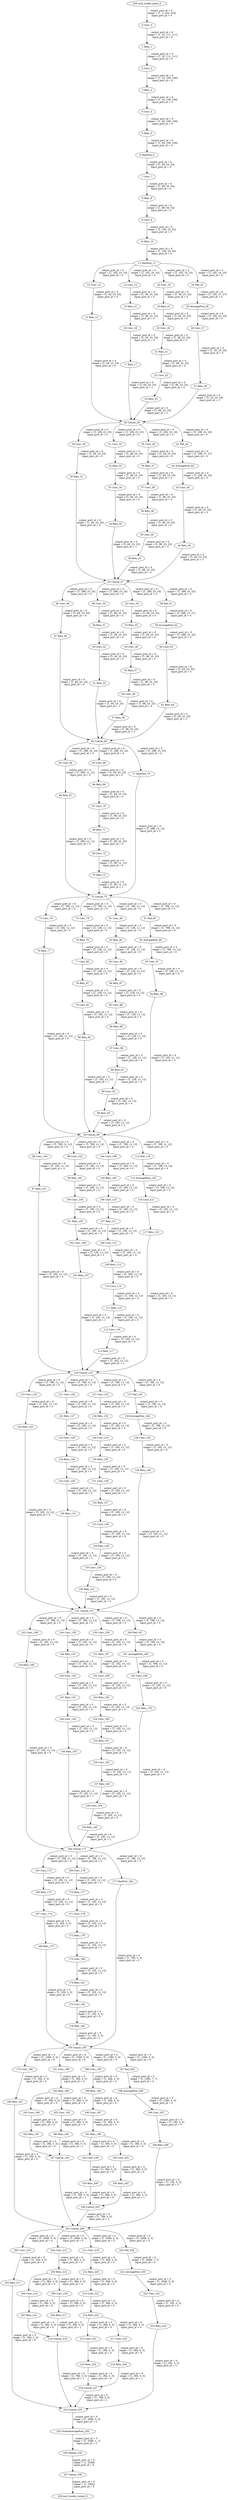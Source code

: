 strict digraph  {
"0 Conv_0" [id=0, type=Conv];
"1 Relu_1" [id=1, type=Relu];
"2 Conv_2" [id=2, type=Conv];
"3 Relu_3" [id=3, type=Relu];
"4 Conv_4" [id=4, type=Conv];
"5 Relu_5" [id=5, type=Relu];
"6 MaxPool_6" [id=6, type=MaxPool];
"7 Conv_7" [id=7, type=Conv];
"8 Relu_8" [id=8, type=Relu];
"9 Conv_9" [id=9, type=Conv];
"10 Relu_10" [id=10, type=Relu];
"11 MaxPool_11" [id=11, type=MaxPool];
"12 Conv_12" [id=12, type=Conv];
"13 Relu_13" [id=13, type=Relu];
"14 Conv_14" [id=14, type=Conv];
"15 Relu_15" [id=15, type=Relu];
"16 Conv_16" [id=16, type=Conv];
"17 Relu_17" [id=17, type=Relu];
"18 Conv_18" [id=18, type=Conv];
"19 Relu_19" [id=19, type=Relu];
"20 Conv_20" [id=20, type=Conv];
"21 Relu_21" [id=21, type=Relu];
"22 Conv_22" [id=22, type=Conv];
"23 Relu_23" [id=23, type=Relu];
"24 Pad_25" [id=24, type=Pad];
"25 AveragePool_26" [id=25, type=AveragePool];
"26 Conv_27" [id=26, type=Conv];
"27 Relu_28" [id=27, type=Relu];
"28 Concat_29" [id=28, type=Concat];
"29 Conv_30" [id=29, type=Conv];
"30 Relu_31" [id=30, type=Relu];
"31 Conv_32" [id=31, type=Conv];
"32 Relu_33" [id=32, type=Relu];
"33 Conv_34" [id=33, type=Conv];
"34 Relu_35" [id=34, type=Relu];
"35 Conv_36" [id=35, type=Conv];
"36 Relu_37" [id=36, type=Relu];
"37 Conv_38" [id=37, type=Conv];
"38 Relu_39" [id=38, type=Relu];
"39 Conv_40" [id=39, type=Conv];
"40 Relu_41" [id=40, type=Relu];
"41 Pad_43" [id=41, type=Pad];
"42 AveragePool_44" [id=42, type=AveragePool];
"43 Conv_45" [id=43, type=Conv];
"44 Relu_46" [id=44, type=Relu];
"45 Concat_47" [id=45, type=Concat];
"46 Conv_48" [id=46, type=Conv];
"47 Relu_49" [id=47, type=Relu];
"48 Conv_50" [id=48, type=Conv];
"49 Relu_51" [id=49, type=Relu];
"50 Conv_52" [id=50, type=Conv];
"51 Relu_53" [id=51, type=Relu];
"52 Conv_54" [id=52, type=Conv];
"53 Relu_55" [id=53, type=Relu];
"54 Conv_56" [id=54, type=Conv];
"55 Relu_57" [id=55, type=Relu];
"56 Conv_58" [id=56, type=Conv];
"57 Relu_59" [id=57, type=Relu];
"58 Pad_61" [id=58, type=Pad];
"59 AveragePool_62" [id=59, type=AveragePool];
"60 Conv_63" [id=60, type=Conv];
"61 Relu_64" [id=61, type=Relu];
"62 Concat_65" [id=62, type=Concat];
"63 Conv_66" [id=63, type=Conv];
"64 Relu_67" [id=64, type=Relu];
"65 Conv_68" [id=65, type=Conv];
"66 Relu_69" [id=66, type=Relu];
"67 Conv_70" [id=67, type=Conv];
"68 Relu_71" [id=68, type=Relu];
"69 Conv_72" [id=69, type=Conv];
"70 Relu_73" [id=70, type=Relu];
"71 MaxPool_74" [id=71, type=MaxPool];
"72 Concat_75" [id=72, type=Concat];
"73 Conv_76" [id=73, type=Conv];
"74 Relu_77" [id=74, type=Relu];
"75 Conv_78" [id=75, type=Conv];
"76 Relu_79" [id=76, type=Relu];
"77 Conv_80" [id=77, type=Conv];
"78 Relu_81" [id=78, type=Relu];
"79 Conv_82" [id=79, type=Conv];
"80 Relu_83" [id=80, type=Relu];
"81 Conv_84" [id=81, type=Conv];
"82 Relu_85" [id=82, type=Relu];
"83 Conv_86" [id=83, type=Conv];
"84 Relu_87" [id=84, type=Relu];
"85 Conv_88" [id=85, type=Conv];
"86 Relu_89" [id=86, type=Relu];
"87 Conv_90" [id=87, type=Conv];
"88 Relu_91" [id=88, type=Relu];
"89 Conv_92" [id=89, type=Conv];
"90 Relu_93" [id=90, type=Relu];
"91 Pad_95" [id=91, type=Pad];
"92 AveragePool_96" [id=92, type=AveragePool];
"93 Conv_97" [id=93, type=Conv];
"94 Relu_98" [id=94, type=Relu];
"95 Concat_99" [id=95, type=Concat];
"96 Conv_100" [id=96, type=Conv];
"97 Relu_101" [id=97, type=Relu];
"98 Conv_102" [id=98, type=Conv];
"99 Relu_103" [id=99, type=Relu];
"100 Conv_104" [id=100, type=Conv];
"101 Relu_105" [id=101, type=Relu];
"102 Conv_106" [id=102, type=Conv];
"103 Relu_107" [id=103, type=Relu];
"104 Conv_108" [id=104, type=Conv];
"105 Relu_109" [id=105, type=Relu];
"106 Conv_110" [id=106, type=Conv];
"107 Relu_111" [id=107, type=Relu];
"108 Conv_112" [id=108, type=Conv];
"109 Relu_113" [id=109, type=Relu];
"110 Conv_114" [id=110, type=Conv];
"111 Relu_115" [id=111, type=Relu];
"112 Conv_116" [id=112, type=Conv];
"113 Relu_117" [id=113, type=Relu];
"114 Pad_119" [id=114, type=Pad];
"115 AveragePool_120" [id=115, type=AveragePool];
"116 Conv_121" [id=116, type=Conv];
"117 Relu_122" [id=117, type=Relu];
"118 Concat_123" [id=118, type=Concat];
"119 Conv_124" [id=119, type=Conv];
"120 Relu_125" [id=120, type=Relu];
"121 Conv_126" [id=121, type=Conv];
"122 Relu_127" [id=122, type=Relu];
"123 Conv_128" [id=123, type=Conv];
"124 Relu_129" [id=124, type=Relu];
"125 Conv_130" [id=125, type=Conv];
"126 Relu_131" [id=126, type=Relu];
"127 Conv_132" [id=127, type=Conv];
"128 Relu_133" [id=128, type=Relu];
"129 Conv_134" [id=129, type=Conv];
"130 Relu_135" [id=130, type=Relu];
"131 Conv_136" [id=131, type=Conv];
"132 Relu_137" [id=132, type=Relu];
"133 Conv_138" [id=133, type=Conv];
"134 Relu_139" [id=134, type=Relu];
"135 Conv_140" [id=135, type=Conv];
"136 Relu_141" [id=136, type=Relu];
"137 Pad_143" [id=137, type=Pad];
"138 AveragePool_144" [id=138, type=AveragePool];
"139 Conv_145" [id=139, type=Conv];
"140 Relu_146" [id=140, type=Relu];
"141 Concat_147" [id=141, type=Concat];
"142 Conv_148" [id=142, type=Conv];
"143 Relu_149" [id=143, type=Relu];
"144 Conv_150" [id=144, type=Conv];
"145 Relu_151" [id=145, type=Relu];
"146 Conv_152" [id=146, type=Conv];
"147 Relu_153" [id=147, type=Relu];
"148 Conv_154" [id=148, type=Conv];
"149 Relu_155" [id=149, type=Relu];
"150 Conv_156" [id=150, type=Conv];
"151 Relu_157" [id=151, type=Relu];
"152 Conv_158" [id=152, type=Conv];
"153 Relu_159" [id=153, type=Relu];
"154 Conv_160" [id=154, type=Conv];
"155 Relu_161" [id=155, type=Relu];
"156 Conv_162" [id=156, type=Conv];
"157 Relu_163" [id=157, type=Relu];
"158 Conv_164" [id=158, type=Conv];
"159 Relu_165" [id=159, type=Relu];
"160 Pad_167" [id=160, type=Pad];
"161 AveragePool_168" [id=161, type=AveragePool];
"162 Conv_169" [id=162, type=Conv];
"163 Relu_170" [id=163, type=Relu];
"164 Concat_171" [id=164, type=Concat];
"165 Conv_172" [id=165, type=Conv];
"166 Relu_173" [id=166, type=Relu];
"167 Conv_174" [id=167, type=Conv];
"168 Relu_175" [id=168, type=Relu];
"169 Conv_176" [id=169, type=Conv];
"170 Relu_177" [id=170, type=Relu];
"171 Conv_178" [id=171, type=Conv];
"172 Relu_179" [id=172, type=Relu];
"173 Conv_180" [id=173, type=Conv];
"174 Relu_181" [id=174, type=Relu];
"175 Conv_182" [id=175, type=Conv];
"176 Relu_183" [id=176, type=Relu];
"177 MaxPool_184" [id=177, type=MaxPool];
"178 Concat_185" [id=178, type=Concat];
"179 Conv_186" [id=179, type=Conv];
"180 Relu_187" [id=180, type=Relu];
"181 Conv_188" [id=181, type=Conv];
"182 Relu_189" [id=182, type=Relu];
"183 Conv_190" [id=183, type=Conv];
"184 Relu_191" [id=184, type=Relu];
"185 Conv_192" [id=185, type=Conv];
"186 Relu_193" [id=186, type=Relu];
"187 Concat_194" [id=187, type=Concat];
"188 Conv_195" [id=188, type=Conv];
"189 Relu_196" [id=189, type=Relu];
"190 Conv_197" [id=190, type=Conv];
"191 Relu_198" [id=191, type=Relu];
"192 Conv_199" [id=192, type=Conv];
"193 Relu_200" [id=193, type=Relu];
"194 Conv_201" [id=194, type=Conv];
"195 Relu_202" [id=195, type=Relu];
"196 Concat_203" [id=196, type=Concat];
"197 Pad_205" [id=197, type=Pad];
"198 AveragePool_206" [id=198, type=AveragePool];
"199 Conv_207" [id=199, type=Conv];
"200 Relu_208" [id=200, type=Relu];
"201 Concat_209" [id=201, type=Concat];
"202 Conv_210" [id=202, type=Conv];
"203 Relu_211" [id=203, type=Relu];
"204 Conv_212" [id=204, type=Conv];
"205 Relu_213" [id=205, type=Relu];
"206 Conv_214" [id=206, type=Conv];
"207 Relu_215" [id=207, type=Relu];
"208 Conv_216" [id=208, type=Conv];
"209 Relu_217" [id=209, type=Relu];
"210 Concat_218" [id=210, type=Concat];
"211 Conv_219" [id=211, type=Conv];
"212 Relu_220" [id=212, type=Relu];
"213 Conv_221" [id=213, type=Conv];
"214 Relu_222" [id=214, type=Relu];
"215 Conv_223" [id=215, type=Conv];
"216 Relu_224" [id=216, type=Relu];
"217 Conv_225" [id=217, type=Conv];
"218 Relu_226" [id=218, type=Relu];
"219 Concat_227" [id=219, type=Concat];
"220 Pad_229" [id=220, type=Pad];
"221 AveragePool_230" [id=221, type=AveragePool];
"222 Conv_231" [id=222, type=Conv];
"223 Relu_232" [id=223, type=Relu];
"224 Concat_233" [id=224, type=Concat];
"225 GlobalAveragePool_234" [id=225, type=GlobalAveragePool];
"226 Flatten_235" [id=226, type=Flatten];
"227 Gemm_236" [id=227, type=Gemm];
"228 nncf_model_input_0" [id=228, type=nncf_model_input];
"229 nncf_model_output_0" [id=229, type=nncf_model_output];
"0 Conv_0" -> "1 Relu_1"  [label="output_port_id = 0 \n shape = [1, 32, 111, 111] \n input_port_id = 0 \n ", style=solid];
"1 Relu_1" -> "2 Conv_2"  [label="output_port_id = 0 \n shape = [1, 32, 111, 111] \n input_port_id = 0 \n ", style=solid];
"2 Conv_2" -> "3 Relu_3"  [label="output_port_id = 0 \n shape = [1, 32, 109, 109] \n input_port_id = 0 \n ", style=solid];
"3 Relu_3" -> "4 Conv_4"  [label="output_port_id = 0 \n shape = [1, 32, 109, 109] \n input_port_id = 0 \n ", style=solid];
"4 Conv_4" -> "5 Relu_5"  [label="output_port_id = 0 \n shape = [1, 64, 109, 109] \n input_port_id = 0 \n ", style=solid];
"5 Relu_5" -> "6 MaxPool_6"  [label="output_port_id = 0 \n shape = [1, 64, 109, 109] \n input_port_id = 0 \n ", style=solid];
"6 MaxPool_6" -> "7 Conv_7"  [label="output_port_id = 0 \n shape = [1, 64, 54, 54] \n input_port_id = 0 \n ", style=solid];
"7 Conv_7" -> "8 Relu_8"  [label="output_port_id = 0 \n shape = [1, 80, 54, 54] \n input_port_id = 0 \n ", style=solid];
"8 Relu_8" -> "9 Conv_9"  [label="output_port_id = 0 \n shape = [1, 80, 54, 54] \n input_port_id = 0 \n ", style=solid];
"9 Conv_9" -> "10 Relu_10"  [label="output_port_id = 0 \n shape = [1, 192, 52, 52] \n input_port_id = 0 \n ", style=solid];
"10 Relu_10" -> "11 MaxPool_11"  [label="output_port_id = 0 \n shape = [1, 192, 52, 52] \n input_port_id = 0 \n ", style=solid];
"11 MaxPool_11" -> "12 Conv_12"  [label="output_port_id = 0 \n shape = [1, 192, 25, 25] \n input_port_id = 0 \n ", style=solid];
"11 MaxPool_11" -> "14 Conv_14"  [label="output_port_id = 0 \n shape = [1, 192, 25, 25] \n input_port_id = 0 \n ", style=solid];
"11 MaxPool_11" -> "18 Conv_18"  [label="output_port_id = 0 \n shape = [1, 192, 25, 25] \n input_port_id = 0 \n ", style=solid];
"11 MaxPool_11" -> "24 Pad_25"  [label="output_port_id = 0 \n shape = [1, 192, 25, 25] \n input_port_id = 0 \n ", style=solid];
"12 Conv_12" -> "13 Relu_13"  [label="output_port_id = 0 \n shape = [1, 64, 25, 25] \n input_port_id = 0 \n ", style=solid];
"13 Relu_13" -> "28 Concat_29"  [label="output_port_id = 0 \n shape = [1, 64, 25, 25] \n input_port_id = 0 \n ", style=solid];
"14 Conv_14" -> "15 Relu_15"  [label="output_port_id = 0 \n shape = [1, 48, 25, 25] \n input_port_id = 0 \n ", style=solid];
"15 Relu_15" -> "16 Conv_16"  [label="output_port_id = 0 \n shape = [1, 48, 25, 25] \n input_port_id = 0 \n ", style=solid];
"16 Conv_16" -> "17 Relu_17"  [label="output_port_id = 0 \n shape = [1, 64, 25, 25] \n input_port_id = 0 \n ", style=solid];
"17 Relu_17" -> "28 Concat_29"  [label="output_port_id = 0 \n shape = [1, 64, 25, 25] \n input_port_id = 1 \n ", style=solid];
"18 Conv_18" -> "19 Relu_19"  [label="output_port_id = 0 \n shape = [1, 64, 25, 25] \n input_port_id = 0 \n ", style=solid];
"19 Relu_19" -> "20 Conv_20"  [label="output_port_id = 0 \n shape = [1, 64, 25, 25] \n input_port_id = 0 \n ", style=solid];
"20 Conv_20" -> "21 Relu_21"  [label="output_port_id = 0 \n shape = [1, 96, 25, 25] \n input_port_id = 0 \n ", style=solid];
"21 Relu_21" -> "22 Conv_22"  [label="output_port_id = 0 \n shape = [1, 96, 25, 25] \n input_port_id = 0 \n ", style=solid];
"22 Conv_22" -> "23 Relu_23"  [label="output_port_id = 0 \n shape = [1, 96, 25, 25] \n input_port_id = 0 \n ", style=solid];
"23 Relu_23" -> "28 Concat_29"  [label="output_port_id = 0 \n shape = [1, 96, 25, 25] \n input_port_id = 2 \n ", style=solid];
"24 Pad_25" -> "25 AveragePool_26"  [label="output_port_id = 0 \n shape = [1, 192, 27, 27] \n input_port_id = 0 \n ", style=solid];
"25 AveragePool_26" -> "26 Conv_27"  [label="output_port_id = 0 \n shape = [1, 192, 25, 25] \n input_port_id = 0 \n ", style=solid];
"26 Conv_27" -> "27 Relu_28"  [label="output_port_id = 0 \n shape = [1, 32, 25, 25] \n input_port_id = 0 \n ", style=solid];
"27 Relu_28" -> "28 Concat_29"  [label="output_port_id = 0 \n shape = [1, 32, 25, 25] \n input_port_id = 3 \n ", style=solid];
"28 Concat_29" -> "29 Conv_30"  [label="output_port_id = 0 \n shape = [1, 256, 25, 25] \n input_port_id = 0 \n ", style=solid];
"28 Concat_29" -> "31 Conv_32"  [label="output_port_id = 0 \n shape = [1, 256, 25, 25] \n input_port_id = 0 \n ", style=solid];
"28 Concat_29" -> "35 Conv_36"  [label="output_port_id = 0 \n shape = [1, 256, 25, 25] \n input_port_id = 0 \n ", style=solid];
"28 Concat_29" -> "41 Pad_43"  [label="output_port_id = 0 \n shape = [1, 256, 25, 25] \n input_port_id = 0 \n ", style=solid];
"29 Conv_30" -> "30 Relu_31"  [label="output_port_id = 0 \n shape = [1, 64, 25, 25] \n input_port_id = 0 \n ", style=solid];
"30 Relu_31" -> "45 Concat_47"  [label="output_port_id = 0 \n shape = [1, 64, 25, 25] \n input_port_id = 0 \n ", style=solid];
"31 Conv_32" -> "32 Relu_33"  [label="output_port_id = 0 \n shape = [1, 48, 25, 25] \n input_port_id = 0 \n ", style=solid];
"32 Relu_33" -> "33 Conv_34"  [label="output_port_id = 0 \n shape = [1, 48, 25, 25] \n input_port_id = 0 \n ", style=solid];
"33 Conv_34" -> "34 Relu_35"  [label="output_port_id = 0 \n shape = [1, 64, 25, 25] \n input_port_id = 0 \n ", style=solid];
"34 Relu_35" -> "45 Concat_47"  [label="output_port_id = 0 \n shape = [1, 64, 25, 25] \n input_port_id = 1 \n ", style=solid];
"35 Conv_36" -> "36 Relu_37"  [label="output_port_id = 0 \n shape = [1, 64, 25, 25] \n input_port_id = 0 \n ", style=solid];
"36 Relu_37" -> "37 Conv_38"  [label="output_port_id = 0 \n shape = [1, 64, 25, 25] \n input_port_id = 0 \n ", style=solid];
"37 Conv_38" -> "38 Relu_39"  [label="output_port_id = 0 \n shape = [1, 96, 25, 25] \n input_port_id = 0 \n ", style=solid];
"38 Relu_39" -> "39 Conv_40"  [label="output_port_id = 0 \n shape = [1, 96, 25, 25] \n input_port_id = 0 \n ", style=solid];
"39 Conv_40" -> "40 Relu_41"  [label="output_port_id = 0 \n shape = [1, 96, 25, 25] \n input_port_id = 0 \n ", style=solid];
"40 Relu_41" -> "45 Concat_47"  [label="output_port_id = 0 \n shape = [1, 96, 25, 25] \n input_port_id = 2 \n ", style=solid];
"41 Pad_43" -> "42 AveragePool_44"  [label="output_port_id = 0 \n shape = [1, 256, 27, 27] \n input_port_id = 0 \n ", style=solid];
"42 AveragePool_44" -> "43 Conv_45"  [label="output_port_id = 0 \n shape = [1, 256, 25, 25] \n input_port_id = 0 \n ", style=solid];
"43 Conv_45" -> "44 Relu_46"  [label="output_port_id = 0 \n shape = [1, 64, 25, 25] \n input_port_id = 0 \n ", style=solid];
"44 Relu_46" -> "45 Concat_47"  [label="output_port_id = 0 \n shape = [1, 64, 25, 25] \n input_port_id = 3 \n ", style=solid];
"45 Concat_47" -> "46 Conv_48"  [label="output_port_id = 0 \n shape = [1, 288, 25, 25] \n input_port_id = 0 \n ", style=solid];
"45 Concat_47" -> "48 Conv_50"  [label="output_port_id = 0 \n shape = [1, 288, 25, 25] \n input_port_id = 0 \n ", style=solid];
"45 Concat_47" -> "52 Conv_54"  [label="output_port_id = 0 \n shape = [1, 288, 25, 25] \n input_port_id = 0 \n ", style=solid];
"45 Concat_47" -> "58 Pad_61"  [label="output_port_id = 0 \n shape = [1, 288, 25, 25] \n input_port_id = 0 \n ", style=solid];
"46 Conv_48" -> "47 Relu_49"  [label="output_port_id = 0 \n shape = [1, 64, 25, 25] \n input_port_id = 0 \n ", style=solid];
"47 Relu_49" -> "62 Concat_65"  [label="output_port_id = 0 \n shape = [1, 64, 25, 25] \n input_port_id = 0 \n ", style=solid];
"48 Conv_50" -> "49 Relu_51"  [label="output_port_id = 0 \n shape = [1, 48, 25, 25] \n input_port_id = 0 \n ", style=solid];
"49 Relu_51" -> "50 Conv_52"  [label="output_port_id = 0 \n shape = [1, 48, 25, 25] \n input_port_id = 0 \n ", style=solid];
"50 Conv_52" -> "51 Relu_53"  [label="output_port_id = 0 \n shape = [1, 64, 25, 25] \n input_port_id = 0 \n ", style=solid];
"51 Relu_53" -> "62 Concat_65"  [label="output_port_id = 0 \n shape = [1, 64, 25, 25] \n input_port_id = 1 \n ", style=solid];
"52 Conv_54" -> "53 Relu_55"  [label="output_port_id = 0 \n shape = [1, 64, 25, 25] \n input_port_id = 0 \n ", style=solid];
"53 Relu_55" -> "54 Conv_56"  [label="output_port_id = 0 \n shape = [1, 64, 25, 25] \n input_port_id = 0 \n ", style=solid];
"54 Conv_56" -> "55 Relu_57"  [label="output_port_id = 0 \n shape = [1, 96, 25, 25] \n input_port_id = 0 \n ", style=solid];
"55 Relu_57" -> "56 Conv_58"  [label="output_port_id = 0 \n shape = [1, 96, 25, 25] \n input_port_id = 0 \n ", style=solid];
"56 Conv_58" -> "57 Relu_59"  [label="output_port_id = 0 \n shape = [1, 96, 25, 25] \n input_port_id = 0 \n ", style=solid];
"57 Relu_59" -> "62 Concat_65"  [label="output_port_id = 0 \n shape = [1, 96, 25, 25] \n input_port_id = 2 \n ", style=solid];
"58 Pad_61" -> "59 AveragePool_62"  [label="output_port_id = 0 \n shape = [1, 288, 27, 27] \n input_port_id = 0 \n ", style=solid];
"59 AveragePool_62" -> "60 Conv_63"  [label="output_port_id = 0 \n shape = [1, 288, 25, 25] \n input_port_id = 0 \n ", style=solid];
"60 Conv_63" -> "61 Relu_64"  [label="output_port_id = 0 \n shape = [1, 64, 25, 25] \n input_port_id = 0 \n ", style=solid];
"61 Relu_64" -> "62 Concat_65"  [label="output_port_id = 0 \n shape = [1, 64, 25, 25] \n input_port_id = 3 \n ", style=solid];
"62 Concat_65" -> "63 Conv_66"  [label="output_port_id = 0 \n shape = [1, 288, 25, 25] \n input_port_id = 0 \n ", style=solid];
"62 Concat_65" -> "65 Conv_68"  [label="output_port_id = 0 \n shape = [1, 288, 25, 25] \n input_port_id = 0 \n ", style=solid];
"62 Concat_65" -> "71 MaxPool_74"  [label="output_port_id = 0 \n shape = [1, 288, 25, 25] \n input_port_id = 0 \n ", style=solid];
"63 Conv_66" -> "64 Relu_67"  [label="output_port_id = 0 \n shape = [1, 384, 12, 12] \n input_port_id = 0 \n ", style=solid];
"64 Relu_67" -> "72 Concat_75"  [label="output_port_id = 0 \n shape = [1, 384, 12, 12] \n input_port_id = 0 \n ", style=solid];
"65 Conv_68" -> "66 Relu_69"  [label="output_port_id = 0 \n shape = [1, 64, 25, 25] \n input_port_id = 0 \n ", style=solid];
"66 Relu_69" -> "67 Conv_70"  [label="output_port_id = 0 \n shape = [1, 64, 25, 25] \n input_port_id = 0 \n ", style=solid];
"67 Conv_70" -> "68 Relu_71"  [label="output_port_id = 0 \n shape = [1, 96, 25, 25] \n input_port_id = 0 \n ", style=solid];
"68 Relu_71" -> "69 Conv_72"  [label="output_port_id = 0 \n shape = [1, 96, 25, 25] \n input_port_id = 0 \n ", style=solid];
"69 Conv_72" -> "70 Relu_73"  [label="output_port_id = 0 \n shape = [1, 96, 12, 12] \n input_port_id = 0 \n ", style=solid];
"70 Relu_73" -> "72 Concat_75"  [label="output_port_id = 0 \n shape = [1, 96, 12, 12] \n input_port_id = 1 \n ", style=solid];
"71 MaxPool_74" -> "72 Concat_75"  [label="output_port_id = 0 \n shape = [1, 288, 12, 12] \n input_port_id = 2 \n ", style=solid];
"72 Concat_75" -> "73 Conv_76"  [label="output_port_id = 0 \n shape = [1, 768, 12, 12] \n input_port_id = 0 \n ", style=solid];
"72 Concat_75" -> "75 Conv_78"  [label="output_port_id = 0 \n shape = [1, 768, 12, 12] \n input_port_id = 0 \n ", style=solid];
"72 Concat_75" -> "81 Conv_84"  [label="output_port_id = 0 \n shape = [1, 768, 12, 12] \n input_port_id = 0 \n ", style=solid];
"72 Concat_75" -> "91 Pad_95"  [label="output_port_id = 0 \n shape = [1, 768, 12, 12] \n input_port_id = 0 \n ", style=solid];
"73 Conv_76" -> "74 Relu_77"  [label="output_port_id = 0 \n shape = [1, 192, 12, 12] \n input_port_id = 0 \n ", style=solid];
"74 Relu_77" -> "95 Concat_99"  [label="output_port_id = 0 \n shape = [1, 192, 12, 12] \n input_port_id = 0 \n ", style=solid];
"75 Conv_78" -> "76 Relu_79"  [label="output_port_id = 0 \n shape = [1, 128, 12, 12] \n input_port_id = 0 \n ", style=solid];
"76 Relu_79" -> "77 Conv_80"  [label="output_port_id = 0 \n shape = [1, 128, 12, 12] \n input_port_id = 0 \n ", style=solid];
"77 Conv_80" -> "78 Relu_81"  [label="output_port_id = 0 \n shape = [1, 128, 12, 12] \n input_port_id = 0 \n ", style=solid];
"78 Relu_81" -> "79 Conv_82"  [label="output_port_id = 0 \n shape = [1, 128, 12, 12] \n input_port_id = 0 \n ", style=solid];
"79 Conv_82" -> "80 Relu_83"  [label="output_port_id = 0 \n shape = [1, 192, 12, 12] \n input_port_id = 0 \n ", style=solid];
"80 Relu_83" -> "95 Concat_99"  [label="output_port_id = 0 \n shape = [1, 192, 12, 12] \n input_port_id = 1 \n ", style=solid];
"81 Conv_84" -> "82 Relu_85"  [label="output_port_id = 0 \n shape = [1, 128, 12, 12] \n input_port_id = 0 \n ", style=solid];
"82 Relu_85" -> "83 Conv_86"  [label="output_port_id = 0 \n shape = [1, 128, 12, 12] \n input_port_id = 0 \n ", style=solid];
"83 Conv_86" -> "84 Relu_87"  [label="output_port_id = 0 \n shape = [1, 128, 12, 12] \n input_port_id = 0 \n ", style=solid];
"84 Relu_87" -> "85 Conv_88"  [label="output_port_id = 0 \n shape = [1, 128, 12, 12] \n input_port_id = 0 \n ", style=solid];
"85 Conv_88" -> "86 Relu_89"  [label="output_port_id = 0 \n shape = [1, 128, 12, 12] \n input_port_id = 0 \n ", style=solid];
"86 Relu_89" -> "87 Conv_90"  [label="output_port_id = 0 \n shape = [1, 128, 12, 12] \n input_port_id = 0 \n ", style=solid];
"87 Conv_90" -> "88 Relu_91"  [label="output_port_id = 0 \n shape = [1, 128, 12, 12] \n input_port_id = 0 \n ", style=solid];
"88 Relu_91" -> "89 Conv_92"  [label="output_port_id = 0 \n shape = [1, 128, 12, 12] \n input_port_id = 0 \n ", style=solid];
"89 Conv_92" -> "90 Relu_93"  [label="output_port_id = 0 \n shape = [1, 192, 12, 12] \n input_port_id = 0 \n ", style=solid];
"90 Relu_93" -> "95 Concat_99"  [label="output_port_id = 0 \n shape = [1, 192, 12, 12] \n input_port_id = 2 \n ", style=solid];
"91 Pad_95" -> "92 AveragePool_96"  [label="output_port_id = 0 \n shape = [1, 768, 14, 14] \n input_port_id = 0 \n ", style=solid];
"92 AveragePool_96" -> "93 Conv_97"  [label="output_port_id = 0 \n shape = [1, 768, 12, 12] \n input_port_id = 0 \n ", style=solid];
"93 Conv_97" -> "94 Relu_98"  [label="output_port_id = 0 \n shape = [1, 192, 12, 12] \n input_port_id = 0 \n ", style=solid];
"94 Relu_98" -> "95 Concat_99"  [label="output_port_id = 0 \n shape = [1, 192, 12, 12] \n input_port_id = 3 \n ", style=solid];
"95 Concat_99" -> "96 Conv_100"  [label="output_port_id = 0 \n shape = [1, 768, 12, 12] \n input_port_id = 0 \n ", style=solid];
"95 Concat_99" -> "98 Conv_102"  [label="output_port_id = 0 \n shape = [1, 768, 12, 12] \n input_port_id = 0 \n ", style=solid];
"95 Concat_99" -> "104 Conv_108"  [label="output_port_id = 0 \n shape = [1, 768, 12, 12] \n input_port_id = 0 \n ", style=solid];
"95 Concat_99" -> "114 Pad_119"  [label="output_port_id = 0 \n shape = [1, 768, 12, 12] \n input_port_id = 0 \n ", style=solid];
"96 Conv_100" -> "97 Relu_101"  [label="output_port_id = 0 \n shape = [1, 192, 12, 12] \n input_port_id = 0 \n ", style=solid];
"97 Relu_101" -> "118 Concat_123"  [label="output_port_id = 0 \n shape = [1, 192, 12, 12] \n input_port_id = 0 \n ", style=solid];
"98 Conv_102" -> "99 Relu_103"  [label="output_port_id = 0 \n shape = [1, 160, 12, 12] \n input_port_id = 0 \n ", style=solid];
"99 Relu_103" -> "100 Conv_104"  [label="output_port_id = 0 \n shape = [1, 160, 12, 12] \n input_port_id = 0 \n ", style=solid];
"100 Conv_104" -> "101 Relu_105"  [label="output_port_id = 0 \n shape = [1, 160, 12, 12] \n input_port_id = 0 \n ", style=solid];
"101 Relu_105" -> "102 Conv_106"  [label="output_port_id = 0 \n shape = [1, 160, 12, 12] \n input_port_id = 0 \n ", style=solid];
"102 Conv_106" -> "103 Relu_107"  [label="output_port_id = 0 \n shape = [1, 192, 12, 12] \n input_port_id = 0 \n ", style=solid];
"103 Relu_107" -> "118 Concat_123"  [label="output_port_id = 0 \n shape = [1, 192, 12, 12] \n input_port_id = 1 \n ", style=solid];
"104 Conv_108" -> "105 Relu_109"  [label="output_port_id = 0 \n shape = [1, 160, 12, 12] \n input_port_id = 0 \n ", style=solid];
"105 Relu_109" -> "106 Conv_110"  [label="output_port_id = 0 \n shape = [1, 160, 12, 12] \n input_port_id = 0 \n ", style=solid];
"106 Conv_110" -> "107 Relu_111"  [label="output_port_id = 0 \n shape = [1, 160, 12, 12] \n input_port_id = 0 \n ", style=solid];
"107 Relu_111" -> "108 Conv_112"  [label="output_port_id = 0 \n shape = [1, 160, 12, 12] \n input_port_id = 0 \n ", style=solid];
"108 Conv_112" -> "109 Relu_113"  [label="output_port_id = 0 \n shape = [1, 160, 12, 12] \n input_port_id = 0 \n ", style=solid];
"109 Relu_113" -> "110 Conv_114"  [label="output_port_id = 0 \n shape = [1, 160, 12, 12] \n input_port_id = 0 \n ", style=solid];
"110 Conv_114" -> "111 Relu_115"  [label="output_port_id = 0 \n shape = [1, 160, 12, 12] \n input_port_id = 0 \n ", style=solid];
"111 Relu_115" -> "112 Conv_116"  [label="output_port_id = 0 \n shape = [1, 160, 12, 12] \n input_port_id = 0 \n ", style=solid];
"112 Conv_116" -> "113 Relu_117"  [label="output_port_id = 0 \n shape = [1, 192, 12, 12] \n input_port_id = 0 \n ", style=solid];
"113 Relu_117" -> "118 Concat_123"  [label="output_port_id = 0 \n shape = [1, 192, 12, 12] \n input_port_id = 2 \n ", style=solid];
"114 Pad_119" -> "115 AveragePool_120"  [label="output_port_id = 0 \n shape = [1, 768, 14, 14] \n input_port_id = 0 \n ", style=solid];
"115 AveragePool_120" -> "116 Conv_121"  [label="output_port_id = 0 \n shape = [1, 768, 12, 12] \n input_port_id = 0 \n ", style=solid];
"116 Conv_121" -> "117 Relu_122"  [label="output_port_id = 0 \n shape = [1, 192, 12, 12] \n input_port_id = 0 \n ", style=solid];
"117 Relu_122" -> "118 Concat_123"  [label="output_port_id = 0 \n shape = [1, 192, 12, 12] \n input_port_id = 3 \n ", style=solid];
"118 Concat_123" -> "119 Conv_124"  [label="output_port_id = 0 \n shape = [1, 768, 12, 12] \n input_port_id = 0 \n ", style=solid];
"118 Concat_123" -> "121 Conv_126"  [label="output_port_id = 0 \n shape = [1, 768, 12, 12] \n input_port_id = 0 \n ", style=solid];
"118 Concat_123" -> "127 Conv_132"  [label="output_port_id = 0 \n shape = [1, 768, 12, 12] \n input_port_id = 0 \n ", style=solid];
"118 Concat_123" -> "137 Pad_143"  [label="output_port_id = 0 \n shape = [1, 768, 12, 12] \n input_port_id = 0 \n ", style=solid];
"119 Conv_124" -> "120 Relu_125"  [label="output_port_id = 0 \n shape = [1, 192, 12, 12] \n input_port_id = 0 \n ", style=solid];
"120 Relu_125" -> "141 Concat_147"  [label="output_port_id = 0 \n shape = [1, 192, 12, 12] \n input_port_id = 0 \n ", style=solid];
"121 Conv_126" -> "122 Relu_127"  [label="output_port_id = 0 \n shape = [1, 160, 12, 12] \n input_port_id = 0 \n ", style=solid];
"122 Relu_127" -> "123 Conv_128"  [label="output_port_id = 0 \n shape = [1, 160, 12, 12] \n input_port_id = 0 \n ", style=solid];
"123 Conv_128" -> "124 Relu_129"  [label="output_port_id = 0 \n shape = [1, 160, 12, 12] \n input_port_id = 0 \n ", style=solid];
"124 Relu_129" -> "125 Conv_130"  [label="output_port_id = 0 \n shape = [1, 160, 12, 12] \n input_port_id = 0 \n ", style=solid];
"125 Conv_130" -> "126 Relu_131"  [label="output_port_id = 0 \n shape = [1, 192, 12, 12] \n input_port_id = 0 \n ", style=solid];
"126 Relu_131" -> "141 Concat_147"  [label="output_port_id = 0 \n shape = [1, 192, 12, 12] \n input_port_id = 1 \n ", style=solid];
"127 Conv_132" -> "128 Relu_133"  [label="output_port_id = 0 \n shape = [1, 160, 12, 12] \n input_port_id = 0 \n ", style=solid];
"128 Relu_133" -> "129 Conv_134"  [label="output_port_id = 0 \n shape = [1, 160, 12, 12] \n input_port_id = 0 \n ", style=solid];
"129 Conv_134" -> "130 Relu_135"  [label="output_port_id = 0 \n shape = [1, 160, 12, 12] \n input_port_id = 0 \n ", style=solid];
"130 Relu_135" -> "131 Conv_136"  [label="output_port_id = 0 \n shape = [1, 160, 12, 12] \n input_port_id = 0 \n ", style=solid];
"131 Conv_136" -> "132 Relu_137"  [label="output_port_id = 0 \n shape = [1, 160, 12, 12] \n input_port_id = 0 \n ", style=solid];
"132 Relu_137" -> "133 Conv_138"  [label="output_port_id = 0 \n shape = [1, 160, 12, 12] \n input_port_id = 0 \n ", style=solid];
"133 Conv_138" -> "134 Relu_139"  [label="output_port_id = 0 \n shape = [1, 160, 12, 12] \n input_port_id = 0 \n ", style=solid];
"134 Relu_139" -> "135 Conv_140"  [label="output_port_id = 0 \n shape = [1, 160, 12, 12] \n input_port_id = 0 \n ", style=solid];
"135 Conv_140" -> "136 Relu_141"  [label="output_port_id = 0 \n shape = [1, 192, 12, 12] \n input_port_id = 0 \n ", style=solid];
"136 Relu_141" -> "141 Concat_147"  [label="output_port_id = 0 \n shape = [1, 192, 12, 12] \n input_port_id = 2 \n ", style=solid];
"137 Pad_143" -> "138 AveragePool_144"  [label="output_port_id = 0 \n shape = [1, 768, 14, 14] \n input_port_id = 0 \n ", style=solid];
"138 AveragePool_144" -> "139 Conv_145"  [label="output_port_id = 0 \n shape = [1, 768, 12, 12] \n input_port_id = 0 \n ", style=solid];
"139 Conv_145" -> "140 Relu_146"  [label="output_port_id = 0 \n shape = [1, 192, 12, 12] \n input_port_id = 0 \n ", style=solid];
"140 Relu_146" -> "141 Concat_147"  [label="output_port_id = 0 \n shape = [1, 192, 12, 12] \n input_port_id = 3 \n ", style=solid];
"141 Concat_147" -> "142 Conv_148"  [label="output_port_id = 0 \n shape = [1, 768, 12, 12] \n input_port_id = 0 \n ", style=solid];
"141 Concat_147" -> "144 Conv_150"  [label="output_port_id = 0 \n shape = [1, 768, 12, 12] \n input_port_id = 0 \n ", style=solid];
"141 Concat_147" -> "150 Conv_156"  [label="output_port_id = 0 \n shape = [1, 768, 12, 12] \n input_port_id = 0 \n ", style=solid];
"141 Concat_147" -> "160 Pad_167"  [label="output_port_id = 0 \n shape = [1, 768, 12, 12] \n input_port_id = 0 \n ", style=solid];
"142 Conv_148" -> "143 Relu_149"  [label="output_port_id = 0 \n shape = [1, 192, 12, 12] \n input_port_id = 0 \n ", style=solid];
"143 Relu_149" -> "164 Concat_171"  [label="output_port_id = 0 \n shape = [1, 192, 12, 12] \n input_port_id = 0 \n ", style=solid];
"144 Conv_150" -> "145 Relu_151"  [label="output_port_id = 0 \n shape = [1, 192, 12, 12] \n input_port_id = 0 \n ", style=solid];
"145 Relu_151" -> "146 Conv_152"  [label="output_port_id = 0 \n shape = [1, 192, 12, 12] \n input_port_id = 0 \n ", style=solid];
"146 Conv_152" -> "147 Relu_153"  [label="output_port_id = 0 \n shape = [1, 192, 12, 12] \n input_port_id = 0 \n ", style=solid];
"147 Relu_153" -> "148 Conv_154"  [label="output_port_id = 0 \n shape = [1, 192, 12, 12] \n input_port_id = 0 \n ", style=solid];
"148 Conv_154" -> "149 Relu_155"  [label="output_port_id = 0 \n shape = [1, 192, 12, 12] \n input_port_id = 0 \n ", style=solid];
"149 Relu_155" -> "164 Concat_171"  [label="output_port_id = 0 \n shape = [1, 192, 12, 12] \n input_port_id = 1 \n ", style=solid];
"150 Conv_156" -> "151 Relu_157"  [label="output_port_id = 0 \n shape = [1, 192, 12, 12] \n input_port_id = 0 \n ", style=solid];
"151 Relu_157" -> "152 Conv_158"  [label="output_port_id = 0 \n shape = [1, 192, 12, 12] \n input_port_id = 0 \n ", style=solid];
"152 Conv_158" -> "153 Relu_159"  [label="output_port_id = 0 \n shape = [1, 192, 12, 12] \n input_port_id = 0 \n ", style=solid];
"153 Relu_159" -> "154 Conv_160"  [label="output_port_id = 0 \n shape = [1, 192, 12, 12] \n input_port_id = 0 \n ", style=solid];
"154 Conv_160" -> "155 Relu_161"  [label="output_port_id = 0 \n shape = [1, 192, 12, 12] \n input_port_id = 0 \n ", style=solid];
"155 Relu_161" -> "156 Conv_162"  [label="output_port_id = 0 \n shape = [1, 192, 12, 12] \n input_port_id = 0 \n ", style=solid];
"156 Conv_162" -> "157 Relu_163"  [label="output_port_id = 0 \n shape = [1, 192, 12, 12] \n input_port_id = 0 \n ", style=solid];
"157 Relu_163" -> "158 Conv_164"  [label="output_port_id = 0 \n shape = [1, 192, 12, 12] \n input_port_id = 0 \n ", style=solid];
"158 Conv_164" -> "159 Relu_165"  [label="output_port_id = 0 \n shape = [1, 192, 12, 12] \n input_port_id = 0 \n ", style=solid];
"159 Relu_165" -> "164 Concat_171"  [label="output_port_id = 0 \n shape = [1, 192, 12, 12] \n input_port_id = 2 \n ", style=solid];
"160 Pad_167" -> "161 AveragePool_168"  [label="output_port_id = 0 \n shape = [1, 768, 14, 14] \n input_port_id = 0 \n ", style=solid];
"161 AveragePool_168" -> "162 Conv_169"  [label="output_port_id = 0 \n shape = [1, 768, 12, 12] \n input_port_id = 0 \n ", style=solid];
"162 Conv_169" -> "163 Relu_170"  [label="output_port_id = 0 \n shape = [1, 192, 12, 12] \n input_port_id = 0 \n ", style=solid];
"163 Relu_170" -> "164 Concat_171"  [label="output_port_id = 0 \n shape = [1, 192, 12, 12] \n input_port_id = 3 \n ", style=solid];
"164 Concat_171" -> "165 Conv_172"  [label="output_port_id = 0 \n shape = [1, 768, 12, 12] \n input_port_id = 0 \n ", style=solid];
"164 Concat_171" -> "169 Conv_176"  [label="output_port_id = 0 \n shape = [1, 768, 12, 12] \n input_port_id = 0 \n ", style=solid];
"164 Concat_171" -> "177 MaxPool_184"  [label="output_port_id = 0 \n shape = [1, 768, 12, 12] \n input_port_id = 0 \n ", style=solid];
"165 Conv_172" -> "166 Relu_173"  [label="output_port_id = 0 \n shape = [1, 192, 12, 12] \n input_port_id = 0 \n ", style=solid];
"166 Relu_173" -> "167 Conv_174"  [label="output_port_id = 0 \n shape = [1, 192, 12, 12] \n input_port_id = 0 \n ", style=solid];
"167 Conv_174" -> "168 Relu_175"  [label="output_port_id = 0 \n shape = [1, 320, 5, 5] \n input_port_id = 0 \n ", style=solid];
"168 Relu_175" -> "178 Concat_185"  [label="output_port_id = 0 \n shape = [1, 320, 5, 5] \n input_port_id = 0 \n ", style=solid];
"169 Conv_176" -> "170 Relu_177"  [label="output_port_id = 0 \n shape = [1, 192, 12, 12] \n input_port_id = 0 \n ", style=solid];
"170 Relu_177" -> "171 Conv_178"  [label="output_port_id = 0 \n shape = [1, 192, 12, 12] \n input_port_id = 0 \n ", style=solid];
"171 Conv_178" -> "172 Relu_179"  [label="output_port_id = 0 \n shape = [1, 192, 12, 12] \n input_port_id = 0 \n ", style=solid];
"172 Relu_179" -> "173 Conv_180"  [label="output_port_id = 0 \n shape = [1, 192, 12, 12] \n input_port_id = 0 \n ", style=solid];
"173 Conv_180" -> "174 Relu_181"  [label="output_port_id = 0 \n shape = [1, 192, 12, 12] \n input_port_id = 0 \n ", style=solid];
"174 Relu_181" -> "175 Conv_182"  [label="output_port_id = 0 \n shape = [1, 192, 12, 12] \n input_port_id = 0 \n ", style=solid];
"175 Conv_182" -> "176 Relu_183"  [label="output_port_id = 0 \n shape = [1, 192, 5, 5] \n input_port_id = 0 \n ", style=solid];
"176 Relu_183" -> "178 Concat_185"  [label="output_port_id = 0 \n shape = [1, 192, 5, 5] \n input_port_id = 1 \n ", style=solid];
"177 MaxPool_184" -> "178 Concat_185"  [label="output_port_id = 0 \n shape = [1, 768, 5, 5] \n input_port_id = 2 \n ", style=solid];
"178 Concat_185" -> "179 Conv_186"  [label="output_port_id = 0 \n shape = [1, 1280, 5, 5] \n input_port_id = 0 \n ", style=solid];
"178 Concat_185" -> "181 Conv_188"  [label="output_port_id = 0 \n shape = [1, 1280, 5, 5] \n input_port_id = 0 \n ", style=solid];
"178 Concat_185" -> "188 Conv_195"  [label="output_port_id = 0 \n shape = [1, 1280, 5, 5] \n input_port_id = 0 \n ", style=solid];
"178 Concat_185" -> "197 Pad_205"  [label="output_port_id = 0 \n shape = [1, 1280, 5, 5] \n input_port_id = 0 \n ", style=solid];
"179 Conv_186" -> "180 Relu_187"  [label="output_port_id = 0 \n shape = [1, 320, 5, 5] \n input_port_id = 0 \n ", style=solid];
"180 Relu_187" -> "201 Concat_209"  [label="output_port_id = 0 \n shape = [1, 320, 5, 5] \n input_port_id = 0 \n ", style=solid];
"181 Conv_188" -> "182 Relu_189"  [label="output_port_id = 0 \n shape = [1, 384, 5, 5] \n input_port_id = 0 \n ", style=solid];
"182 Relu_189" -> "183 Conv_190"  [label="output_port_id = 0 \n shape = [1, 384, 5, 5] \n input_port_id = 0 \n ", style=solid];
"182 Relu_189" -> "185 Conv_192"  [label="output_port_id = 0 \n shape = [1, 384, 5, 5] \n input_port_id = 0 \n ", style=solid];
"183 Conv_190" -> "184 Relu_191"  [label="output_port_id = 0 \n shape = [1, 384, 5, 5] \n input_port_id = 0 \n ", style=solid];
"184 Relu_191" -> "187 Concat_194"  [label="output_port_id = 0 \n shape = [1, 384, 5, 5] \n input_port_id = 0 \n ", style=solid];
"185 Conv_192" -> "186 Relu_193"  [label="output_port_id = 0 \n shape = [1, 384, 5, 5] \n input_port_id = 0 \n ", style=solid];
"186 Relu_193" -> "187 Concat_194"  [label="output_port_id = 0 \n shape = [1, 384, 5, 5] \n input_port_id = 1 \n ", style=solid];
"187 Concat_194" -> "201 Concat_209"  [label="output_port_id = 0 \n shape = [1, 768, 5, 5] \n input_port_id = 1 \n ", style=solid];
"188 Conv_195" -> "189 Relu_196"  [label="output_port_id = 0 \n shape = [1, 448, 5, 5] \n input_port_id = 0 \n ", style=solid];
"189 Relu_196" -> "190 Conv_197"  [label="output_port_id = 0 \n shape = [1, 448, 5, 5] \n input_port_id = 0 \n ", style=solid];
"190 Conv_197" -> "191 Relu_198"  [label="output_port_id = 0 \n shape = [1, 384, 5, 5] \n input_port_id = 0 \n ", style=solid];
"191 Relu_198" -> "192 Conv_199"  [label="output_port_id = 0 \n shape = [1, 384, 5, 5] \n input_port_id = 0 \n ", style=solid];
"191 Relu_198" -> "194 Conv_201"  [label="output_port_id = 0 \n shape = [1, 384, 5, 5] \n input_port_id = 0 \n ", style=solid];
"192 Conv_199" -> "193 Relu_200"  [label="output_port_id = 0 \n shape = [1, 384, 5, 5] \n input_port_id = 0 \n ", style=solid];
"193 Relu_200" -> "196 Concat_203"  [label="output_port_id = 0 \n shape = [1, 384, 5, 5] \n input_port_id = 0 \n ", style=solid];
"194 Conv_201" -> "195 Relu_202"  [label="output_port_id = 0 \n shape = [1, 384, 5, 5] \n input_port_id = 0 \n ", style=solid];
"195 Relu_202" -> "196 Concat_203"  [label="output_port_id = 0 \n shape = [1, 384, 5, 5] \n input_port_id = 1 \n ", style=solid];
"196 Concat_203" -> "201 Concat_209"  [label="output_port_id = 0 \n shape = [1, 768, 5, 5] \n input_port_id = 2 \n ", style=solid];
"197 Pad_205" -> "198 AveragePool_206"  [label="output_port_id = 0 \n shape = [1, 1280, 7, 7] \n input_port_id = 0 \n ", style=solid];
"198 AveragePool_206" -> "199 Conv_207"  [label="output_port_id = 0 \n shape = [1, 1280, 5, 5] \n input_port_id = 0 \n ", style=solid];
"199 Conv_207" -> "200 Relu_208"  [label="output_port_id = 0 \n shape = [1, 192, 5, 5] \n input_port_id = 0 \n ", style=solid];
"200 Relu_208" -> "201 Concat_209"  [label="output_port_id = 0 \n shape = [1, 192, 5, 5] \n input_port_id = 3 \n ", style=solid];
"201 Concat_209" -> "202 Conv_210"  [label="output_port_id = 0 \n shape = [1, 2048, 5, 5] \n input_port_id = 0 \n ", style=solid];
"201 Concat_209" -> "204 Conv_212"  [label="output_port_id = 0 \n shape = [1, 2048, 5, 5] \n input_port_id = 0 \n ", style=solid];
"201 Concat_209" -> "211 Conv_219"  [label="output_port_id = 0 \n shape = [1, 2048, 5, 5] \n input_port_id = 0 \n ", style=solid];
"201 Concat_209" -> "220 Pad_229"  [label="output_port_id = 0 \n shape = [1, 2048, 5, 5] \n input_port_id = 0 \n ", style=solid];
"202 Conv_210" -> "203 Relu_211"  [label="output_port_id = 0 \n shape = [1, 320, 5, 5] \n input_port_id = 0 \n ", style=solid];
"203 Relu_211" -> "224 Concat_233"  [label="output_port_id = 0 \n shape = [1, 320, 5, 5] \n input_port_id = 0 \n ", style=solid];
"204 Conv_212" -> "205 Relu_213"  [label="output_port_id = 0 \n shape = [1, 384, 5, 5] \n input_port_id = 0 \n ", style=solid];
"205 Relu_213" -> "206 Conv_214"  [label="output_port_id = 0 \n shape = [1, 384, 5, 5] \n input_port_id = 0 \n ", style=solid];
"205 Relu_213" -> "208 Conv_216"  [label="output_port_id = 0 \n shape = [1, 384, 5, 5] \n input_port_id = 0 \n ", style=solid];
"206 Conv_214" -> "207 Relu_215"  [label="output_port_id = 0 \n shape = [1, 384, 5, 5] \n input_port_id = 0 \n ", style=solid];
"207 Relu_215" -> "210 Concat_218"  [label="output_port_id = 0 \n shape = [1, 384, 5, 5] \n input_port_id = 0 \n ", style=solid];
"208 Conv_216" -> "209 Relu_217"  [label="output_port_id = 0 \n shape = [1, 384, 5, 5] \n input_port_id = 0 \n ", style=solid];
"209 Relu_217" -> "210 Concat_218"  [label="output_port_id = 0 \n shape = [1, 384, 5, 5] \n input_port_id = 1 \n ", style=solid];
"210 Concat_218" -> "224 Concat_233"  [label="output_port_id = 0 \n shape = [1, 768, 5, 5] \n input_port_id = 1 \n ", style=solid];
"211 Conv_219" -> "212 Relu_220"  [label="output_port_id = 0 \n shape = [1, 448, 5, 5] \n input_port_id = 0 \n ", style=solid];
"212 Relu_220" -> "213 Conv_221"  [label="output_port_id = 0 \n shape = [1, 448, 5, 5] \n input_port_id = 0 \n ", style=solid];
"213 Conv_221" -> "214 Relu_222"  [label="output_port_id = 0 \n shape = [1, 384, 5, 5] \n input_port_id = 0 \n ", style=solid];
"214 Relu_222" -> "215 Conv_223"  [label="output_port_id = 0 \n shape = [1, 384, 5, 5] \n input_port_id = 0 \n ", style=solid];
"214 Relu_222" -> "217 Conv_225"  [label="output_port_id = 0 \n shape = [1, 384, 5, 5] \n input_port_id = 0 \n ", style=solid];
"215 Conv_223" -> "216 Relu_224"  [label="output_port_id = 0 \n shape = [1, 384, 5, 5] \n input_port_id = 0 \n ", style=solid];
"216 Relu_224" -> "219 Concat_227"  [label="output_port_id = 0 \n shape = [1, 384, 5, 5] \n input_port_id = 0 \n ", style=solid];
"217 Conv_225" -> "218 Relu_226"  [label="output_port_id = 0 \n shape = [1, 384, 5, 5] \n input_port_id = 0 \n ", style=solid];
"218 Relu_226" -> "219 Concat_227"  [label="output_port_id = 0 \n shape = [1, 384, 5, 5] \n input_port_id = 1 \n ", style=solid];
"219 Concat_227" -> "224 Concat_233"  [label="output_port_id = 0 \n shape = [1, 768, 5, 5] \n input_port_id = 2 \n ", style=solid];
"220 Pad_229" -> "221 AveragePool_230"  [label="output_port_id = 0 \n shape = [1, 2048, 7, 7] \n input_port_id = 0 \n ", style=solid];
"221 AveragePool_230" -> "222 Conv_231"  [label="output_port_id = 0 \n shape = [1, 2048, 5, 5] \n input_port_id = 0 \n ", style=solid];
"222 Conv_231" -> "223 Relu_232"  [label="output_port_id = 0 \n shape = [1, 192, 5, 5] \n input_port_id = 0 \n ", style=solid];
"223 Relu_232" -> "224 Concat_233"  [label="output_port_id = 0 \n shape = [1, 192, 5, 5] \n input_port_id = 3 \n ", style=solid];
"224 Concat_233" -> "225 GlobalAveragePool_234"  [label="output_port_id = 0 \n shape = [1, 2048, 5, 5] \n input_port_id = 0 \n ", style=solid];
"225 GlobalAveragePool_234" -> "226 Flatten_235"  [label="output_port_id = 0 \n shape = [1, 2048, 1, 1] \n input_port_id = 0 \n ", style=solid];
"226 Flatten_235" -> "227 Gemm_236"  [label="output_port_id = 0 \n shape = [1, 2048] \n input_port_id = 0 \n ", style=solid];
"227 Gemm_236" -> "229 nncf_model_output_0"  [label="output_port_id = 0 \n shape = [1, 1000] \n input_port_id = 0 \n ", style=solid];
"228 nncf_model_input_0" -> "0 Conv_0"  [label="output_port_id = 0 \n shape = [1, 3, 224, 224] \n input_port_id = 0 \n ", style=solid];
}
